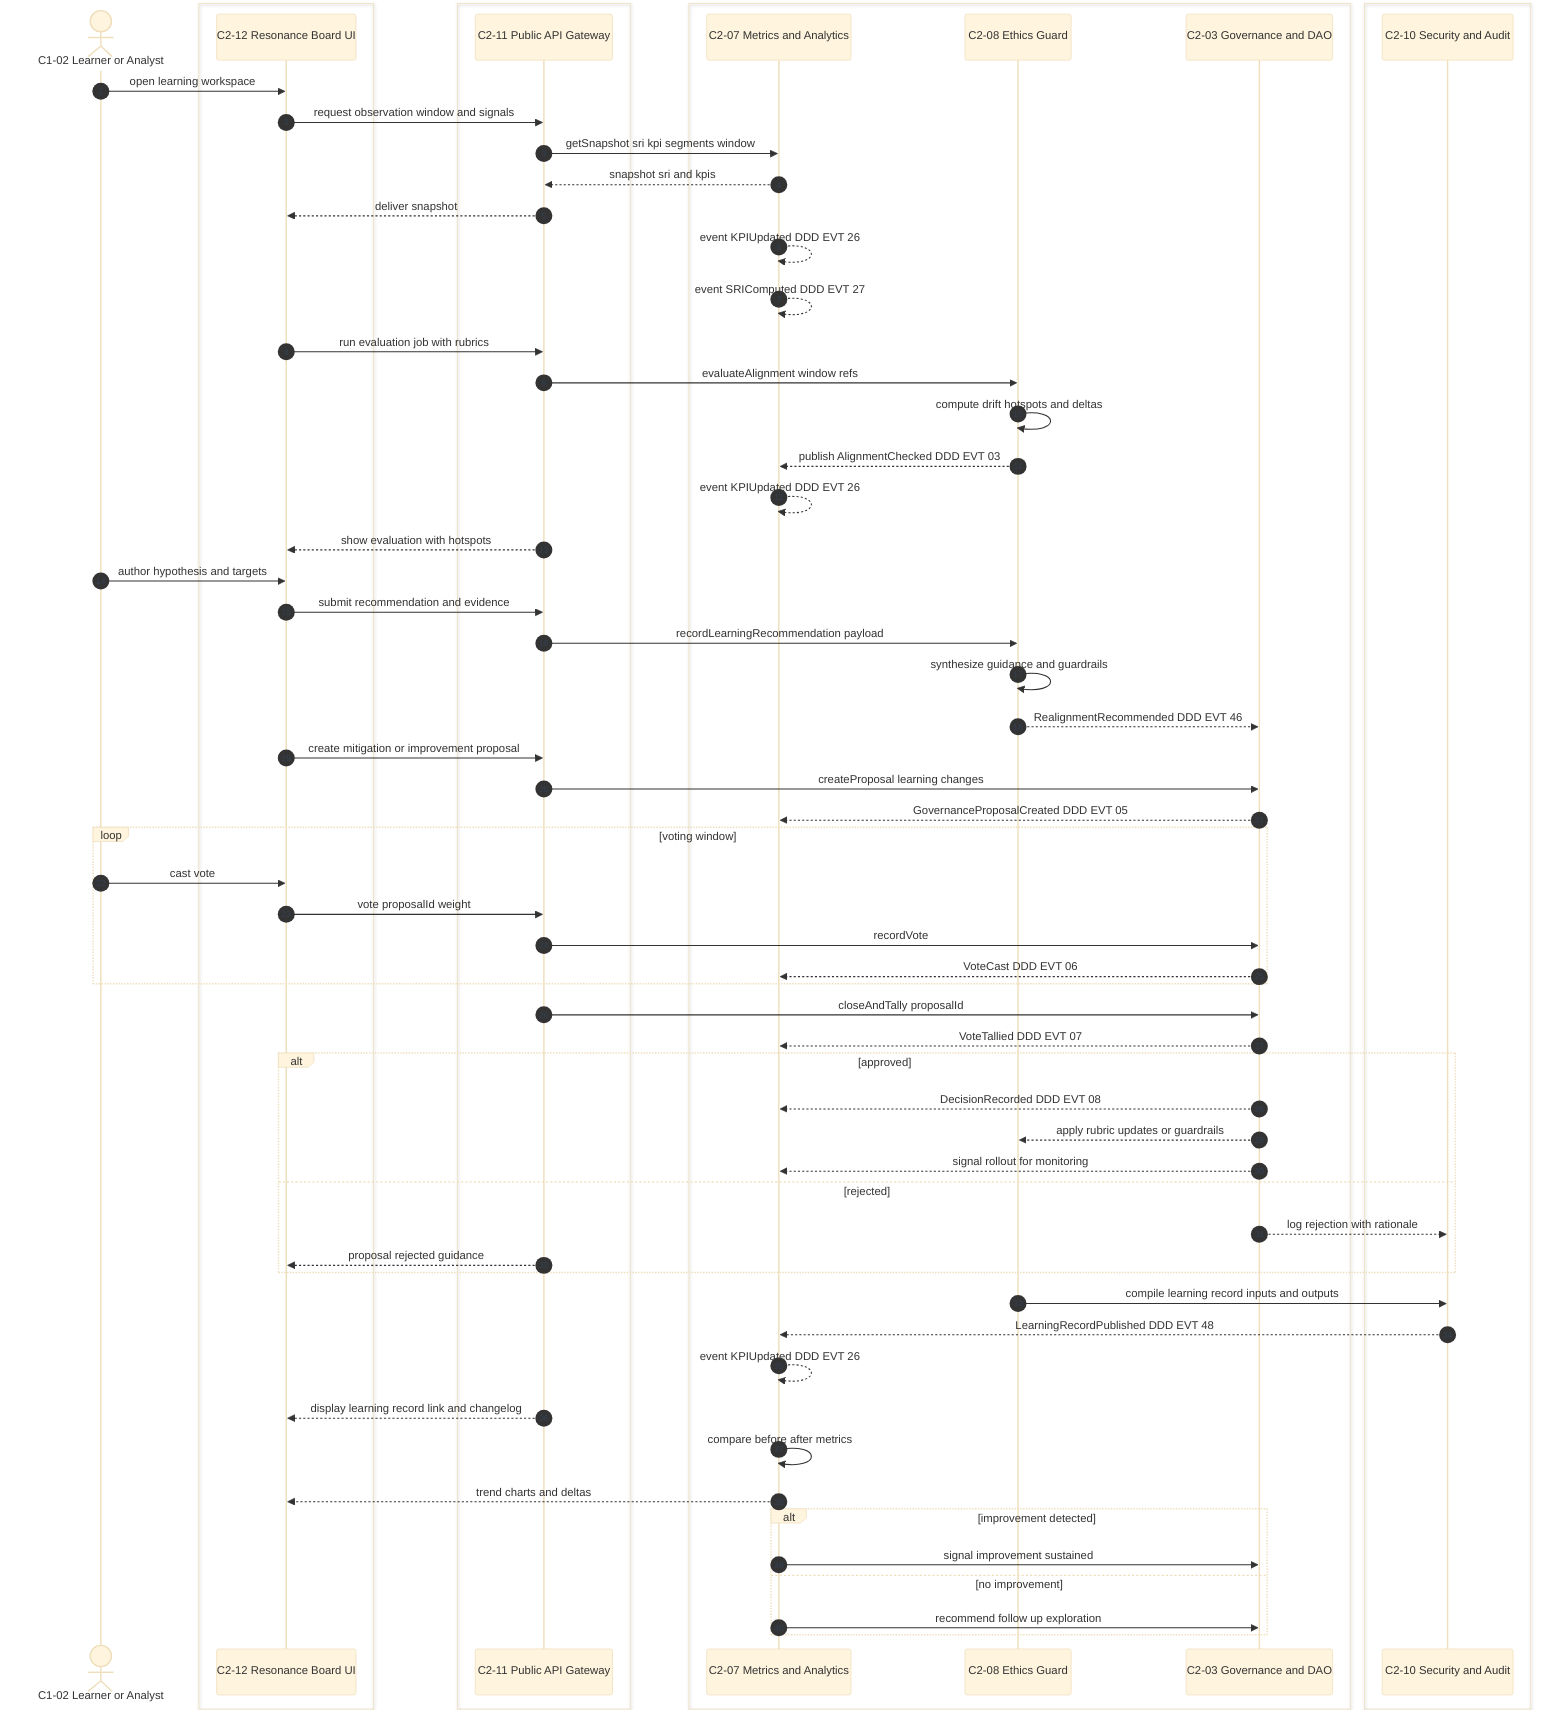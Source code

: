 %%{init: {'theme':'base','themeVariables':{ 'sequenceNumberColor':'#334155'}}}%%

sequenceDiagram
autonumber

actor L as C1-02 Learner or Analyst

box #8b5cf6 UI
  participant UI as C2-12 Resonance Board UI
end

box #fde68a Control or API
  participant API as C2-11 Public API Gateway
end

box #ff8b00 Core Services
  participant MET as C2-07 Metrics and Analytics
  participant ETH as C2-08 Ethics Guard
  participant GOV as C2-03 Governance and DAO
end

box #e5e7eb Security
  participant SEC as C2-10 Security and Audit
end

%% -------- Observation phase --------
L ->> UI: open learning workspace
UI ->> API: request observation window and signals
API ->> MET: getSnapshot sri kpi segments window
MET -->> API: snapshot sri and kpis
API -->> UI: deliver snapshot
MET -->> MET: event KPIUpdated DDD EVT 26
MET -->> MET: event SRIComputed DDD EVT 27

%% -------- Evaluation phase --------
UI ->> API: run evaluation job with rubrics
API ->> ETH: evaluateAlignment window refs
ETH ->> ETH: compute drift hotspots and deltas
ETH -->> MET: publish AlignmentChecked DDD EVT 03
MET -->> MET: event KPIUpdated DDD EVT 26
API -->> UI: show evaluation with hotspots

%% -------- Hypothesis and recommendation --------
L ->> UI: author hypothesis and targets
UI ->> API: submit recommendation and evidence
API ->> ETH: recordLearningRecommendation payload
ETH ->> ETH: synthesize guidance and guardrails
ETH -->> GOV: RealignmentRecommended DDD EVT 46

%% -------- Adaptation path via governance --------
UI ->> API: create mitigation or improvement proposal
API ->> GOV: createProposal learning changes
GOV -->> MET: GovernanceProposalCreated DDD EVT 05

loop voting window
  L ->> UI: cast vote
  UI ->> API: vote proposalId weight
  API ->> GOV: recordVote
  GOV -->> MET: VoteCast DDD EVT 06
end

API ->> GOV: closeAndTally proposalId
GOV -->> MET: VoteTallied DDD EVT 07

alt approved
  GOV -->> MET: DecisionRecorded DDD EVT 08
  GOV -->> ETH: apply rubric updates or guardrails
  GOV -->> MET: signal rollout for monitoring
else rejected
  GOV -->> SEC: log rejection with rationale
  API -->> UI: proposal rejected guidance
end

%% -------- Learning record and transparency --------
ETH ->> SEC: compile learning record inputs and outputs
SEC -->> MET: LearningRecordPublished DDD EVT 48
MET -->> MET: event KPIUpdated DDD EVT 26
API -->> UI: display learning record link and changelog

%% -------- Post adaptation monitoring --------
MET ->> MET: compare before after metrics
MET -->> UI: trend charts and deltas
alt improvement detected
  MET ->> GOV: signal improvement sustained
else no improvement
  MET ->> GOV: recommend follow up exploration
end